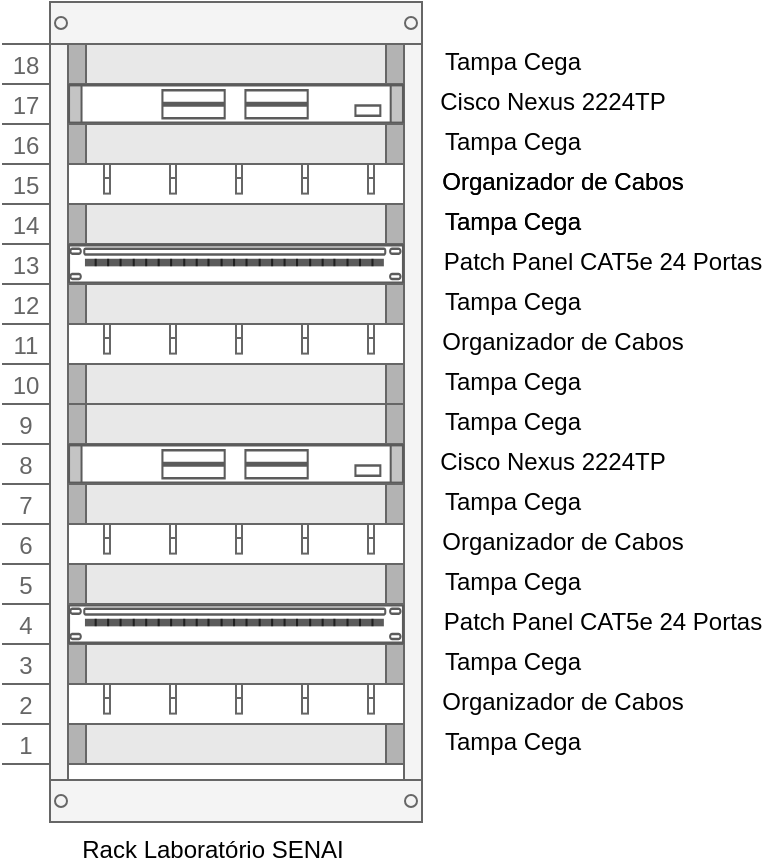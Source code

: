 <mxfile version="14.4.6" type="device"><diagram id="d4qaIvoIlzWjuUIOXP8Q" name="Page-1"><mxGraphModel dx="868" dy="479" grid="1" gridSize="10" guides="1" tooltips="1" connect="1" arrows="1" fold="1" page="1" pageScale="1" pageWidth="1654" pageHeight="1169" math="0" shadow="0"><root><mxCell id="0"/><mxCell id="1" parent="0"/><mxCell id="jVBKBP8R02JTqpOTFxbh-1" value="Rack Laboratório SENAI" style="strokeColor=#666666;html=1;verticalLabelPosition=bottom;labelBackgroundColor=#ffffff;verticalAlign=top;outlineConnect=0;shadow=0;dashed=0;shape=mxgraph.rackGeneral.container;fillColor2=#f4f4f4;container=1;collapsible=0;childLayout=rack;allowGaps=1;marginLeft=33;marginRight=9;marginTop=21;marginBottom=22;textColor=#666666;numDisp=ascend;" parent="1" vertex="1"><mxGeometry x="340" y="130" width="210" height="410" as="geometry"/></mxCell><mxCell id="AQ8yfhojQOG4xRDlUYGX-8" value="" style="strokeColor=#666666;html=1;labelPosition=right;align=left;spacingLeft=15;shadow=0;dashed=0;outlineConnect=0;shape=mxgraph.rackGeneral.plate;fillColor=#e8e8e8;" vertex="1" parent="jVBKBP8R02JTqpOTFxbh-1"><mxGeometry x="33" y="21" width="168" height="20" as="geometry"/></mxCell><mxCell id="jVBKBP8R02JTqpOTFxbh-4" value="" style="shape=mxgraph.rack.cisco.cisco_nexus_2224tp_ge_fabric_extender;html=1;labelPosition=right;align=left;spacingLeft=15;dashed=0;shadow=0;fillColor=#ffffff;" parent="jVBKBP8R02JTqpOTFxbh-1" vertex="1"><mxGeometry x="33" y="41" width="168" height="20" as="geometry"/></mxCell><mxCell id="jVBKBP8R02JTqpOTFxbh-6" value="" style="strokeColor=#666666;html=1;labelPosition=right;align=left;spacingLeft=15;shadow=0;dashed=0;outlineConnect=0;shape=mxgraph.rackGeneral.plate;fillColor=#e8e8e8;" parent="jVBKBP8R02JTqpOTFxbh-1" vertex="1"><mxGeometry x="33" y="61" width="168" height="20" as="geometry"/></mxCell><mxCell id="jVBKBP8R02JTqpOTFxbh-7" value="" style="strokeColor=#666666;html=1;labelPosition=right;align=left;spacingLeft=15;shadow=0;dashed=0;outlineConnect=0;shape=mxgraph.rackGeneral.horCableDuct;" parent="jVBKBP8R02JTqpOTFxbh-1" vertex="1"><mxGeometry x="33" y="81" width="168" height="20" as="geometry"/></mxCell><mxCell id="jVBKBP8R02JTqpOTFxbh-16" value="" style="strokeColor=#666666;html=1;labelPosition=right;align=left;spacingLeft=15;shadow=0;dashed=0;outlineConnect=0;shape=mxgraph.rackGeneral.plate;fillColor=#e8e8e8;" parent="jVBKBP8R02JTqpOTFxbh-1" vertex="1"><mxGeometry x="33" y="101" width="168" height="20" as="geometry"/></mxCell><mxCell id="AQ8yfhojQOG4xRDlUYGX-1" value="" style="strokeColor=#666666;html=1;labelPosition=right;align=left;spacingLeft=15;shadow=0;dashed=0;outlineConnect=0;shape=mxgraph.rack.general.cat5e_rack_mount_patch_panel_24_ports;" vertex="1" parent="jVBKBP8R02JTqpOTFxbh-1"><mxGeometry x="33" y="121" width="168" height="20" as="geometry"/></mxCell><mxCell id="AQ8yfhojQOG4xRDlUYGX-2" value="" style="strokeColor=#666666;html=1;labelPosition=right;align=left;spacingLeft=15;shadow=0;dashed=0;outlineConnect=0;shape=mxgraph.rackGeneral.plate;fillColor=#e8e8e8;" vertex="1" parent="jVBKBP8R02JTqpOTFxbh-1"><mxGeometry x="33" y="141" width="168" height="20" as="geometry"/></mxCell><mxCell id="AQ8yfhojQOG4xRDlUYGX-10" value="" style="strokeColor=#666666;html=1;labelPosition=right;align=left;spacingLeft=15;shadow=0;dashed=0;outlineConnect=0;shape=mxgraph.rackGeneral.plate;fillColor=#e8e8e8;" vertex="1" parent="jVBKBP8R02JTqpOTFxbh-1"><mxGeometry x="33" y="181" width="168" height="20" as="geometry"/></mxCell><mxCell id="AQ8yfhojQOG4xRDlUYGX-9" value="" style="strokeColor=#666666;html=1;labelPosition=right;align=left;spacingLeft=15;shadow=0;dashed=0;outlineConnect=0;shape=mxgraph.rackGeneral.horCableDuct;" vertex="1" parent="jVBKBP8R02JTqpOTFxbh-1"><mxGeometry x="33" y="161" width="168" height="20" as="geometry"/></mxCell><mxCell id="AQ8yfhojQOG4xRDlUYGX-11" value="" style="strokeColor=#666666;html=1;labelPosition=right;align=left;spacingLeft=15;shadow=0;dashed=0;outlineConnect=0;shape=mxgraph.rackGeneral.plate;fillColor=#e8e8e8;" vertex="1" parent="jVBKBP8R02JTqpOTFxbh-1"><mxGeometry x="33" y="201" width="168" height="20" as="geometry"/></mxCell><mxCell id="jVBKBP8R02JTqpOTFxbh-10" value="" style="shape=mxgraph.rack.cisco.cisco_nexus_2224tp_ge_fabric_extender;html=1;labelPosition=right;align=left;spacingLeft=15;dashed=0;shadow=0;fillColor=#ffffff;" parent="jVBKBP8R02JTqpOTFxbh-1" vertex="1"><mxGeometry x="33" y="221" width="168" height="20" as="geometry"/></mxCell><mxCell id="jVBKBP8R02JTqpOTFxbh-11" value="" style="strokeColor=#666666;html=1;labelPosition=right;align=left;spacingLeft=15;shadow=0;dashed=0;outlineConnect=0;shape=mxgraph.rackGeneral.plate;fillColor=#e8e8e8;" parent="jVBKBP8R02JTqpOTFxbh-1" vertex="1"><mxGeometry x="33" y="241" width="168" height="20" as="geometry"/></mxCell><mxCell id="jVBKBP8R02JTqpOTFxbh-12" value="" style="strokeColor=#666666;html=1;labelPosition=right;align=left;spacingLeft=15;shadow=0;dashed=0;outlineConnect=0;shape=mxgraph.rackGeneral.horCableDuct;" parent="jVBKBP8R02JTqpOTFxbh-1" vertex="1"><mxGeometry x="33" y="261" width="168" height="20" as="geometry"/></mxCell><mxCell id="AQ8yfhojQOG4xRDlUYGX-5" value="" style="strokeColor=#666666;html=1;labelPosition=right;align=left;spacingLeft=15;shadow=0;dashed=0;outlineConnect=0;shape=mxgraph.rackGeneral.plate;fillColor=#e8e8e8;" vertex="1" parent="jVBKBP8R02JTqpOTFxbh-1"><mxGeometry x="33" y="321" width="168" height="20" as="geometry"/></mxCell><mxCell id="AQ8yfhojQOG4xRDlUYGX-6" value="" style="strokeColor=#666666;html=1;labelPosition=right;align=left;spacingLeft=15;shadow=0;dashed=0;outlineConnect=0;shape=mxgraph.rackGeneral.horCableDuct;" vertex="1" parent="jVBKBP8R02JTqpOTFxbh-1"><mxGeometry x="33" y="341" width="168" height="20" as="geometry"/></mxCell><mxCell id="AQ8yfhojQOG4xRDlUYGX-7" value="" style="strokeColor=#666666;html=1;labelPosition=right;align=left;spacingLeft=15;shadow=0;dashed=0;outlineConnect=0;shape=mxgraph.rackGeneral.plate;fillColor=#e8e8e8;" vertex="1" parent="jVBKBP8R02JTqpOTFxbh-1"><mxGeometry x="33" y="361" width="168" height="20" as="geometry"/></mxCell><mxCell id="AQ8yfhojQOG4xRDlUYGX-4" value="" style="strokeColor=#666666;html=1;labelPosition=right;align=left;spacingLeft=15;shadow=0;dashed=0;outlineConnect=0;shape=mxgraph.rack.general.cat5e_rack_mount_patch_panel_24_ports;" vertex="1" parent="jVBKBP8R02JTqpOTFxbh-1"><mxGeometry x="33" y="301" width="168" height="20" as="geometry"/></mxCell><mxCell id="AQ8yfhojQOG4xRDlUYGX-3" value="" style="strokeColor=#666666;html=1;labelPosition=right;align=left;spacingLeft=15;shadow=0;dashed=0;outlineConnect=0;shape=mxgraph.rackGeneral.plate;fillColor=#e8e8e8;" vertex="1" parent="jVBKBP8R02JTqpOTFxbh-1"><mxGeometry x="33" y="281" width="168" height="20" as="geometry"/></mxCell><mxCell id="jVBKBP8R02JTqpOTFxbh-5" value="Cisco Nexus 2224TP" style="text;html=1;align=center;verticalAlign=middle;resizable=0;points=[];autosize=1;" parent="1" vertex="1"><mxGeometry x="550" y="170" width="130" height="20" as="geometry"/></mxCell><mxCell id="jVBKBP8R02JTqpOTFxbh-8" value="&lt;div&gt;Tampa Cega&lt;/div&gt;" style="text;html=1;align=center;verticalAlign=middle;resizable=0;points=[];autosize=1;" parent="1" vertex="1"><mxGeometry x="550" y="190" width="90" height="20" as="geometry"/></mxCell><mxCell id="jVBKBP8R02JTqpOTFxbh-9" value="Organizador de Cabos" style="text;html=1;align=center;verticalAlign=middle;resizable=0;points=[];autosize=1;" parent="1" vertex="1"><mxGeometry x="550" y="210" width="140" height="20" as="geometry"/></mxCell><mxCell id="jVBKBP8R02JTqpOTFxbh-17" value="&lt;div&gt;Tampa Cega&lt;/div&gt;" style="text;html=1;align=center;verticalAlign=middle;resizable=0;points=[];autosize=1;" parent="1" vertex="1"><mxGeometry x="550" y="230" width="90" height="20" as="geometry"/></mxCell><mxCell id="AQ8yfhojQOG4xRDlUYGX-12" value="Patch Panel CAT5e 24 Portas" style="text;html=1;align=center;verticalAlign=middle;resizable=0;points=[];autosize=1;" vertex="1" parent="1"><mxGeometry x="550" y="250" width="180" height="20" as="geometry"/></mxCell><mxCell id="AQ8yfhojQOG4xRDlUYGX-13" value="Organizador de Cabos" style="text;html=1;align=center;verticalAlign=middle;resizable=0;points=[];autosize=1;" vertex="1" parent="1"><mxGeometry x="550" y="210" width="140" height="20" as="geometry"/></mxCell><mxCell id="AQ8yfhojQOG4xRDlUYGX-14" value="&lt;div&gt;Tampa Cega&lt;/div&gt;" style="text;html=1;align=center;verticalAlign=middle;resizable=0;points=[];autosize=1;" vertex="1" parent="1"><mxGeometry x="550" y="230" width="90" height="20" as="geometry"/></mxCell><mxCell id="AQ8yfhojQOG4xRDlUYGX-15" value="&lt;div&gt;Tampa Cega&lt;/div&gt;" style="text;html=1;align=center;verticalAlign=middle;resizable=0;points=[];autosize=1;" vertex="1" parent="1"><mxGeometry x="550" y="270" width="90" height="20" as="geometry"/></mxCell><mxCell id="AQ8yfhojQOG4xRDlUYGX-16" value="Organizador de Cabos" style="text;html=1;align=center;verticalAlign=middle;resizable=0;points=[];autosize=1;" vertex="1" parent="1"><mxGeometry x="550" y="290" width="140" height="20" as="geometry"/></mxCell><mxCell id="AQ8yfhojQOG4xRDlUYGX-17" value="&lt;div&gt;Tampa Cega&lt;/div&gt;" style="text;html=1;align=center;verticalAlign=middle;resizable=0;points=[];autosize=1;" vertex="1" parent="1"><mxGeometry x="550" y="310" width="90" height="20" as="geometry"/></mxCell><mxCell id="AQ8yfhojQOG4xRDlUYGX-18" value="&lt;div&gt;Tampa Cega&lt;/div&gt;" style="text;html=1;align=center;verticalAlign=middle;resizable=0;points=[];autosize=1;" vertex="1" parent="1"><mxGeometry x="550" y="150" width="90" height="20" as="geometry"/></mxCell><mxCell id="AQ8yfhojQOG4xRDlUYGX-19" value="Cisco Nexus 2224TP" style="text;html=1;align=center;verticalAlign=middle;resizable=0;points=[];autosize=1;" vertex="1" parent="1"><mxGeometry x="550" y="350" width="130" height="20" as="geometry"/></mxCell><mxCell id="AQ8yfhojQOG4xRDlUYGX-20" value="&lt;div&gt;Tampa Cega&lt;/div&gt;" style="text;html=1;align=center;verticalAlign=middle;resizable=0;points=[];autosize=1;" vertex="1" parent="1"><mxGeometry x="550" y="370" width="90" height="20" as="geometry"/></mxCell><mxCell id="AQ8yfhojQOG4xRDlUYGX-21" value="Patch Panel CAT5e 24 Portas" style="text;html=1;align=center;verticalAlign=middle;resizable=0;points=[];autosize=1;" vertex="1" parent="1"><mxGeometry x="550" y="430" width="180" height="20" as="geometry"/></mxCell><mxCell id="AQ8yfhojQOG4xRDlUYGX-22" value="Organizador de Cabos" style="text;html=1;align=center;verticalAlign=middle;resizable=0;points=[];autosize=1;" vertex="1" parent="1"><mxGeometry x="550" y="390" width="140" height="20" as="geometry"/></mxCell><mxCell id="AQ8yfhojQOG4xRDlUYGX-23" value="&lt;div&gt;Tampa Cega&lt;/div&gt;" style="text;html=1;align=center;verticalAlign=middle;resizable=0;points=[];autosize=1;" vertex="1" parent="1"><mxGeometry x="550" y="410" width="90" height="20" as="geometry"/></mxCell><mxCell id="AQ8yfhojQOG4xRDlUYGX-24" value="&lt;div&gt;Tampa Cega&lt;/div&gt;" style="text;html=1;align=center;verticalAlign=middle;resizable=0;points=[];autosize=1;" vertex="1" parent="1"><mxGeometry x="550" y="450" width="90" height="20" as="geometry"/></mxCell><mxCell id="AQ8yfhojQOG4xRDlUYGX-25" value="Organizador de Cabos" style="text;html=1;align=center;verticalAlign=middle;resizable=0;points=[];autosize=1;" vertex="1" parent="1"><mxGeometry x="550" y="470" width="140" height="20" as="geometry"/></mxCell><mxCell id="AQ8yfhojQOG4xRDlUYGX-26" value="&lt;div&gt;Tampa Cega&lt;/div&gt;" style="text;html=1;align=center;verticalAlign=middle;resizable=0;points=[];autosize=1;" vertex="1" parent="1"><mxGeometry x="550" y="490" width="90" height="20" as="geometry"/></mxCell><mxCell id="AQ8yfhojQOG4xRDlUYGX-27" value="&lt;div&gt;Tampa Cega&lt;/div&gt;" style="text;html=1;align=center;verticalAlign=middle;resizable=0;points=[];autosize=1;" vertex="1" parent="1"><mxGeometry x="550" y="330" width="90" height="20" as="geometry"/></mxCell></root></mxGraphModel></diagram></mxfile>